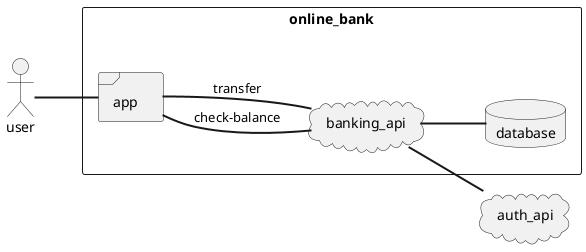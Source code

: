 @startuml
left to right direction
skinparam packageStyle rectangle
actor user
cloud auth_api

rectangle online_bank {
frame app
cloud banking_api
database database

  user == app
  app == banking_api : check-balance
  app == banking_api : transfer
  banking_api == database
  banking_api == auth_api
}
@enduml


actor actor
agent agent
artifact artifact
boundary boundary
card card
cloud cloud
component component
control control
database database
entity entity
file file
folder folder
frame frame
interface  interface
node node
package package
queue queue
stack stack
rectangle rectangle
storage storage
usecase usecase
